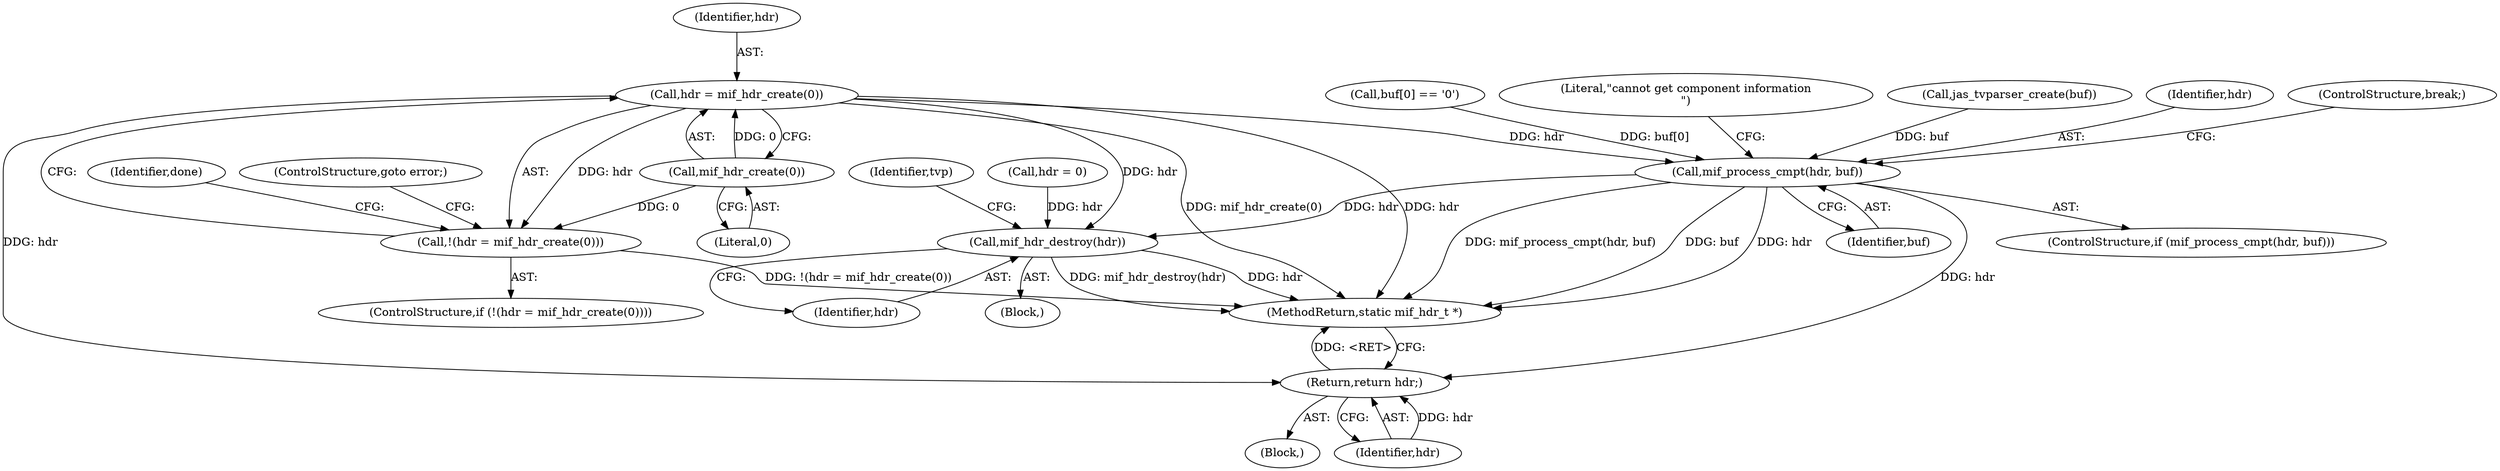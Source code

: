 digraph "0_jasper_d42b2388f7f8e0332c846675133acea151fc557a_42@API" {
"1000166" [label="(Call,hdr = mif_hdr_create(0))"];
"1000168" [label="(Call,mif_hdr_create(0))"];
"1000165" [label="(Call,!(hdr = mif_hdr_create(0)))"];
"1000240" [label="(Call,mif_process_cmpt(hdr, buf))"];
"1000261" [label="(Return,return hdr;)"];
"1000267" [label="(Call,mif_hdr_destroy(hdr))"];
"1000173" [label="(Identifier,done)"];
"1000267" [label="(Call,mif_hdr_destroy(hdr))"];
"1000241" [label="(Identifier,hdr)"];
"1000239" [label="(ControlStructure,if (mif_process_cmpt(hdr, buf)))"];
"1000168" [label="(Call,mif_hdr_create(0))"];
"1000166" [label="(Call,hdr = mif_hdr_create(0))"];
"1000247" [label="(ControlStructure,break;)"];
"1000164" [label="(ControlStructure,if (!(hdr = mif_hdr_create(0))))"];
"1000261" [label="(Return,return hdr;)"];
"1000266" [label="(Block,)"];
"1000240" [label="(Call,mif_process_cmpt(hdr, buf))"];
"1000171" [label="(ControlStructure,goto error;)"];
"1000189" [label="(Call,buf[0] == '\0')"];
"1000245" [label="(Literal,\"cannot get component information\n\")"];
"1000242" [label="(Identifier,buf)"];
"1000102" [label="(Block,)"];
"1000109" [label="(Call,hdr = 0)"];
"1000268" [label="(Identifier,hdr)"];
"1000208" [label="(Call,jas_tvparser_create(buf))"];
"1000167" [label="(Identifier,hdr)"];
"1000270" [label="(Identifier,tvp)"];
"1000165" [label="(Call,!(hdr = mif_hdr_create(0)))"];
"1000276" [label="(MethodReturn,static mif_hdr_t *)"];
"1000262" [label="(Identifier,hdr)"];
"1000169" [label="(Literal,0)"];
"1000166" -> "1000165"  [label="AST: "];
"1000166" -> "1000168"  [label="CFG: "];
"1000167" -> "1000166"  [label="AST: "];
"1000168" -> "1000166"  [label="AST: "];
"1000165" -> "1000166"  [label="CFG: "];
"1000166" -> "1000276"  [label="DDG: mif_hdr_create(0)"];
"1000166" -> "1000276"  [label="DDG: hdr"];
"1000166" -> "1000165"  [label="DDG: hdr"];
"1000168" -> "1000166"  [label="DDG: 0"];
"1000166" -> "1000240"  [label="DDG: hdr"];
"1000166" -> "1000261"  [label="DDG: hdr"];
"1000166" -> "1000267"  [label="DDG: hdr"];
"1000168" -> "1000169"  [label="CFG: "];
"1000169" -> "1000168"  [label="AST: "];
"1000168" -> "1000165"  [label="DDG: 0"];
"1000165" -> "1000164"  [label="AST: "];
"1000171" -> "1000165"  [label="CFG: "];
"1000173" -> "1000165"  [label="CFG: "];
"1000165" -> "1000276"  [label="DDG: !(hdr = mif_hdr_create(0))"];
"1000240" -> "1000239"  [label="AST: "];
"1000240" -> "1000242"  [label="CFG: "];
"1000241" -> "1000240"  [label="AST: "];
"1000242" -> "1000240"  [label="AST: "];
"1000245" -> "1000240"  [label="CFG: "];
"1000247" -> "1000240"  [label="CFG: "];
"1000240" -> "1000276"  [label="DDG: mif_process_cmpt(hdr, buf)"];
"1000240" -> "1000276"  [label="DDG: buf"];
"1000240" -> "1000276"  [label="DDG: hdr"];
"1000208" -> "1000240"  [label="DDG: buf"];
"1000189" -> "1000240"  [label="DDG: buf[0]"];
"1000240" -> "1000261"  [label="DDG: hdr"];
"1000240" -> "1000267"  [label="DDG: hdr"];
"1000261" -> "1000102"  [label="AST: "];
"1000261" -> "1000262"  [label="CFG: "];
"1000262" -> "1000261"  [label="AST: "];
"1000276" -> "1000261"  [label="CFG: "];
"1000261" -> "1000276"  [label="DDG: <RET>"];
"1000262" -> "1000261"  [label="DDG: hdr"];
"1000267" -> "1000266"  [label="AST: "];
"1000267" -> "1000268"  [label="CFG: "];
"1000268" -> "1000267"  [label="AST: "];
"1000270" -> "1000267"  [label="CFG: "];
"1000267" -> "1000276"  [label="DDG: hdr"];
"1000267" -> "1000276"  [label="DDG: mif_hdr_destroy(hdr)"];
"1000109" -> "1000267"  [label="DDG: hdr"];
}
